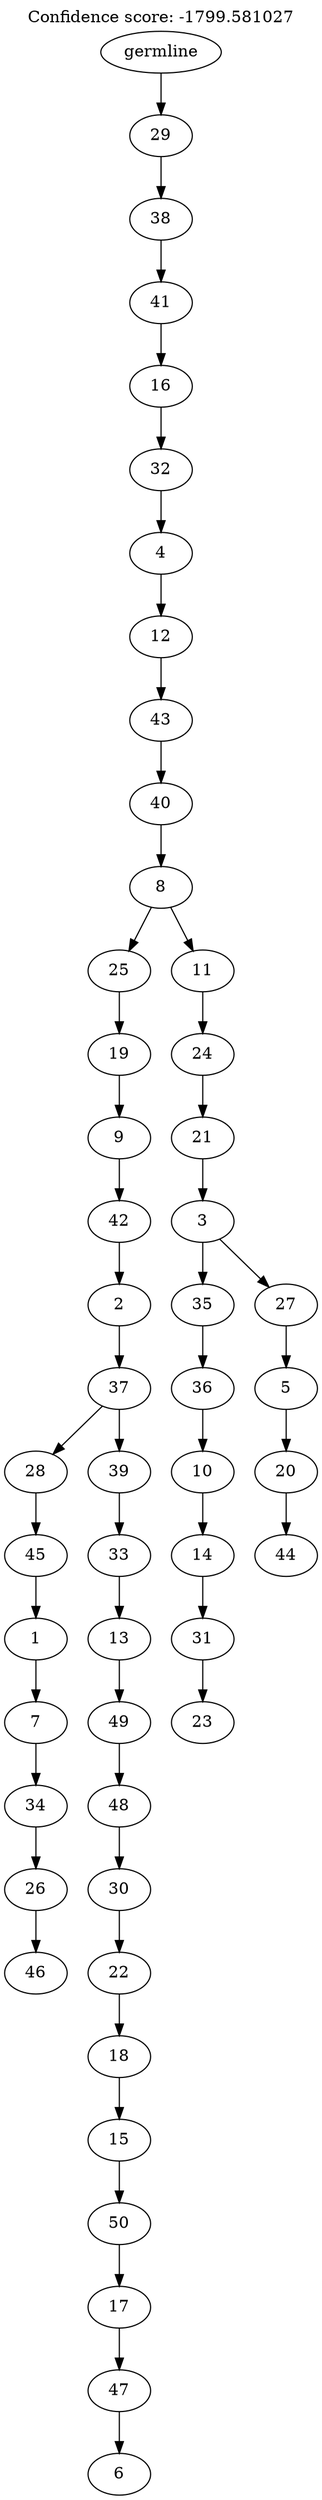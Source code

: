 digraph g {
	"49" -> "50";
	"50" [label="46"];
	"48" -> "49";
	"49" [label="26"];
	"47" -> "48";
	"48" [label="34"];
	"46" -> "47";
	"47" [label="7"];
	"45" -> "46";
	"46" [label="1"];
	"44" -> "45";
	"45" [label="45"];
	"42" -> "43";
	"43" [label="6"];
	"41" -> "42";
	"42" [label="47"];
	"40" -> "41";
	"41" [label="17"];
	"39" -> "40";
	"40" [label="50"];
	"38" -> "39";
	"39" [label="15"];
	"37" -> "38";
	"38" [label="18"];
	"36" -> "37";
	"37" [label="22"];
	"35" -> "36";
	"36" [label="30"];
	"34" -> "35";
	"35" [label="48"];
	"33" -> "34";
	"34" [label="49"];
	"32" -> "33";
	"33" [label="13"];
	"31" -> "32";
	"32" [label="33"];
	"30" -> "31";
	"31" [label="39"];
	"30" -> "44";
	"44" [label="28"];
	"29" -> "30";
	"30" [label="37"];
	"28" -> "29";
	"29" [label="2"];
	"27" -> "28";
	"28" [label="42"];
	"26" -> "27";
	"27" [label="9"];
	"25" -> "26";
	"26" [label="19"];
	"23" -> "24";
	"24" [label="23"];
	"22" -> "23";
	"23" [label="31"];
	"21" -> "22";
	"22" [label="14"];
	"20" -> "21";
	"21" [label="10"];
	"19" -> "20";
	"20" [label="36"];
	"17" -> "18";
	"18" [label="44"];
	"16" -> "17";
	"17" [label="20"];
	"15" -> "16";
	"16" [label="5"];
	"14" -> "15";
	"15" [label="27"];
	"14" -> "19";
	"19" [label="35"];
	"13" -> "14";
	"14" [label="3"];
	"12" -> "13";
	"13" [label="21"];
	"11" -> "12";
	"12" [label="24"];
	"10" -> "11";
	"11" [label="11"];
	"10" -> "25";
	"25" [label="25"];
	"9" -> "10";
	"10" [label="8"];
	"8" -> "9";
	"9" [label="40"];
	"7" -> "8";
	"8" [label="43"];
	"6" -> "7";
	"7" [label="12"];
	"5" -> "6";
	"6" [label="4"];
	"4" -> "5";
	"5" [label="32"];
	"3" -> "4";
	"4" [label="16"];
	"2" -> "3";
	"3" [label="41"];
	"1" -> "2";
	"2" [label="38"];
	"0" -> "1";
	"1" [label="29"];
	"0" [label="germline"];
	labelloc="t";
	label="Confidence score: -1799.581027";
}
